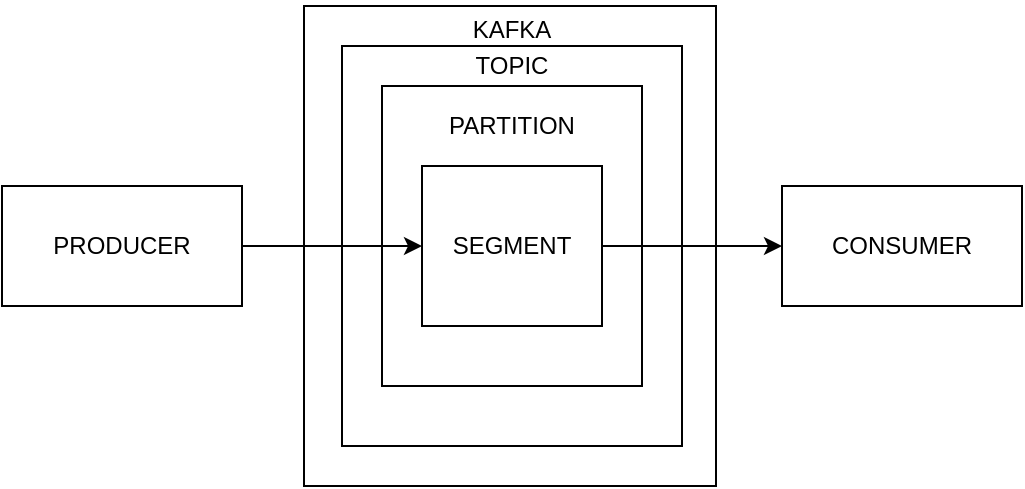 <mxfile>
    <diagram id="EDpcUb9lTVCbuMQmSW58" name="페이지-1">
        <mxGraphModel dx="1011" dy="858" grid="0" gridSize="10" guides="1" tooltips="1" connect="1" arrows="1" fold="1" page="1" pageScale="1" pageWidth="827" pageHeight="1169" math="0" shadow="0">
            <root>
                <mxCell id="0"/>
                <mxCell id="1" parent="0"/>
                <mxCell id="2" value="" style="whiteSpace=wrap;html=1;" vertex="1" parent="1">
                    <mxGeometry x="311" y="250" width="206" height="240" as="geometry"/>
                </mxCell>
                <mxCell id="3" value="&amp;nbsp;" style="whiteSpace=wrap;html=1;" vertex="1" parent="1">
                    <mxGeometry x="330" y="270" width="170" height="200" as="geometry"/>
                </mxCell>
                <mxCell id="4" value="" style="whiteSpace=wrap;html=1;" vertex="1" parent="1">
                    <mxGeometry x="350" y="290" width="130" height="150" as="geometry"/>
                </mxCell>
                <mxCell id="14" value="" style="edgeStyle=none;html=1;" edge="1" parent="1" source="5" target="10">
                    <mxGeometry relative="1" as="geometry"/>
                </mxCell>
                <mxCell id="5" value="SEGMENT" style="whiteSpace=wrap;html=1;" vertex="1" parent="1">
                    <mxGeometry x="370" y="330" width="90" height="80" as="geometry"/>
                </mxCell>
                <mxCell id="6" value="PARTITION" style="text;strokeColor=none;align=center;fillColor=none;html=1;verticalAlign=middle;whiteSpace=wrap;rounded=0;" vertex="1" parent="1">
                    <mxGeometry x="385" y="295" width="60" height="30" as="geometry"/>
                </mxCell>
                <mxCell id="7" value="TOPIC" style="text;strokeColor=none;align=center;fillColor=none;html=1;verticalAlign=middle;whiteSpace=wrap;rounded=0;" vertex="1" parent="1">
                    <mxGeometry x="385" y="265" width="60" height="30" as="geometry"/>
                </mxCell>
                <mxCell id="8" value="KAFKA" style="text;strokeColor=none;align=center;fillColor=none;html=1;verticalAlign=middle;whiteSpace=wrap;rounded=0;" vertex="1" parent="1">
                    <mxGeometry x="385" y="247" width="60" height="30" as="geometry"/>
                </mxCell>
                <mxCell id="13" value="" style="edgeStyle=none;html=1;" edge="1" parent="1" source="9" target="5">
                    <mxGeometry relative="1" as="geometry"/>
                </mxCell>
                <mxCell id="9" value="PRODUCER" style="whiteSpace=wrap;html=1;" vertex="1" parent="1">
                    <mxGeometry x="160" y="340" width="120" height="60" as="geometry"/>
                </mxCell>
                <mxCell id="10" value="CONSUMER" style="whiteSpace=wrap;html=1;" vertex="1" parent="1">
                    <mxGeometry x="550" y="340" width="120" height="60" as="geometry"/>
                </mxCell>
            </root>
        </mxGraphModel>
    </diagram>
</mxfile>